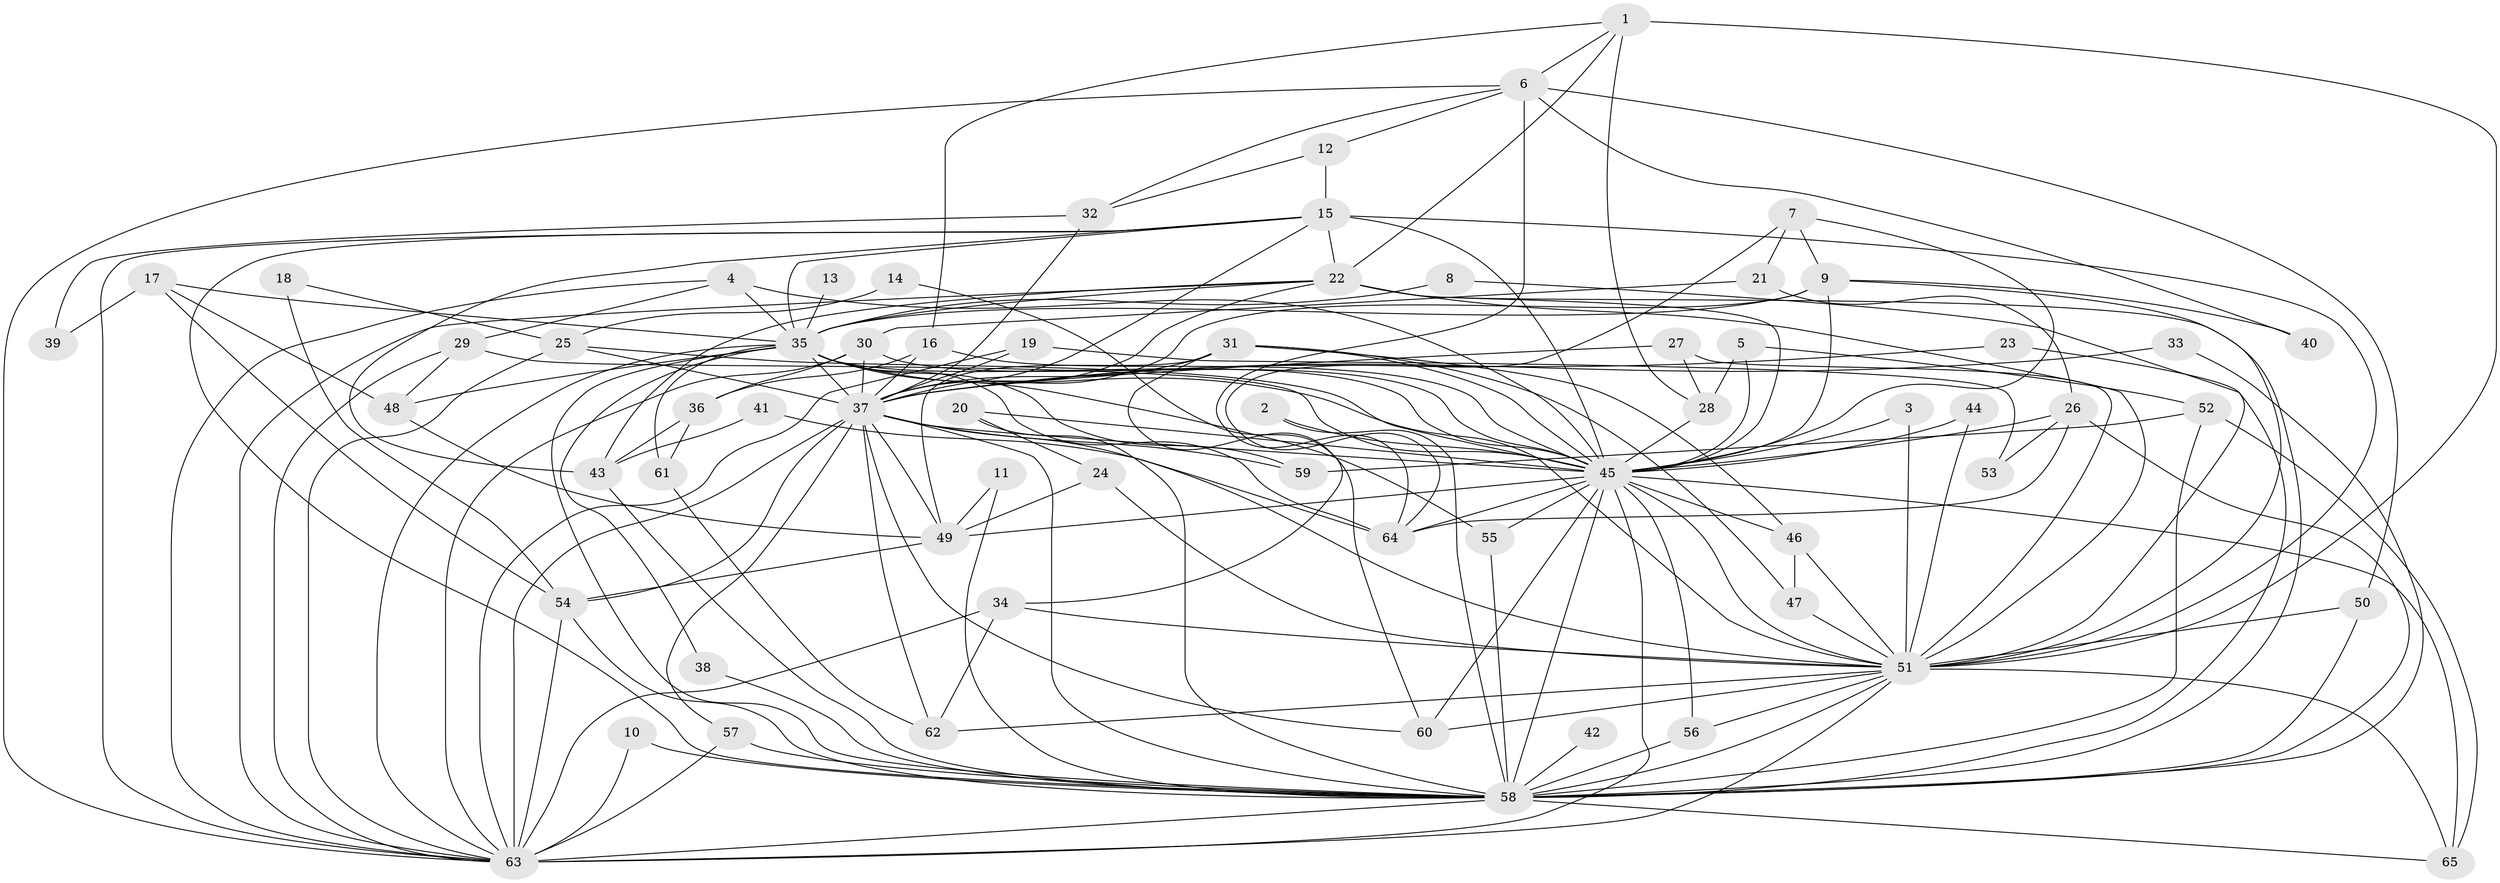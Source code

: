 // original degree distribution, {14: 0.007751937984496124, 27: 0.007751937984496124, 18: 0.007751937984496124, 15: 0.007751937984496124, 29: 0.015503875968992248, 22: 0.015503875968992248, 30: 0.007751937984496124, 23: 0.007751937984496124, 7: 0.007751937984496124, 2: 0.5348837209302325, 5: 0.03875968992248062, 4: 0.10077519379844961, 3: 0.1937984496124031, 6: 0.031007751937984496, 8: 0.015503875968992248}
// Generated by graph-tools (version 1.1) at 2025/01/03/09/25 03:01:31]
// undirected, 65 vertices, 174 edges
graph export_dot {
graph [start="1"]
  node [color=gray90,style=filled];
  1;
  2;
  3;
  4;
  5;
  6;
  7;
  8;
  9;
  10;
  11;
  12;
  13;
  14;
  15;
  16;
  17;
  18;
  19;
  20;
  21;
  22;
  23;
  24;
  25;
  26;
  27;
  28;
  29;
  30;
  31;
  32;
  33;
  34;
  35;
  36;
  37;
  38;
  39;
  40;
  41;
  42;
  43;
  44;
  45;
  46;
  47;
  48;
  49;
  50;
  51;
  52;
  53;
  54;
  55;
  56;
  57;
  58;
  59;
  60;
  61;
  62;
  63;
  64;
  65;
  1 -- 6 [weight=1.0];
  1 -- 16 [weight=1.0];
  1 -- 22 [weight=1.0];
  1 -- 28 [weight=1.0];
  1 -- 51 [weight=1.0];
  2 -- 45 [weight=1.0];
  2 -- 58 [weight=1.0];
  3 -- 45 [weight=1.0];
  3 -- 51 [weight=1.0];
  4 -- 29 [weight=1.0];
  4 -- 35 [weight=1.0];
  4 -- 45 [weight=2.0];
  4 -- 63 [weight=1.0];
  5 -- 28 [weight=1.0];
  5 -- 45 [weight=1.0];
  5 -- 52 [weight=1.0];
  6 -- 12 [weight=1.0];
  6 -- 32 [weight=1.0];
  6 -- 40 [weight=1.0];
  6 -- 50 [weight=1.0];
  6 -- 63 [weight=1.0];
  6 -- 64 [weight=1.0];
  7 -- 9 [weight=1.0];
  7 -- 21 [weight=1.0];
  7 -- 45 [weight=1.0];
  7 -- 64 [weight=1.0];
  8 -- 35 [weight=1.0];
  8 -- 51 [weight=1.0];
  9 -- 35 [weight=1.0];
  9 -- 37 [weight=1.0];
  9 -- 40 [weight=1.0];
  9 -- 45 [weight=2.0];
  9 -- 51 [weight=1.0];
  10 -- 58 [weight=1.0];
  10 -- 63 [weight=1.0];
  11 -- 49 [weight=1.0];
  11 -- 58 [weight=1.0];
  12 -- 15 [weight=1.0];
  12 -- 32 [weight=1.0];
  13 -- 35 [weight=1.0];
  14 -- 25 [weight=1.0];
  14 -- 60 [weight=1.0];
  15 -- 22 [weight=1.0];
  15 -- 35 [weight=2.0];
  15 -- 37 [weight=2.0];
  15 -- 43 [weight=1.0];
  15 -- 45 [weight=3.0];
  15 -- 51 [weight=3.0];
  15 -- 58 [weight=1.0];
  15 -- 63 [weight=1.0];
  16 -- 36 [weight=1.0];
  16 -- 37 [weight=1.0];
  16 -- 45 [weight=1.0];
  17 -- 35 [weight=1.0];
  17 -- 39 [weight=1.0];
  17 -- 48 [weight=1.0];
  17 -- 54 [weight=1.0];
  18 -- 25 [weight=1.0];
  18 -- 54 [weight=1.0];
  19 -- 37 [weight=1.0];
  19 -- 53 [weight=1.0];
  19 -- 63 [weight=1.0];
  20 -- 24 [weight=1.0];
  20 -- 45 [weight=1.0];
  20 -- 58 [weight=1.0];
  21 -- 26 [weight=1.0];
  21 -- 30 [weight=1.0];
  22 -- 35 [weight=1.0];
  22 -- 37 [weight=2.0];
  22 -- 43 [weight=1.0];
  22 -- 45 [weight=2.0];
  22 -- 51 [weight=2.0];
  22 -- 58 [weight=2.0];
  22 -- 63 [weight=2.0];
  23 -- 37 [weight=1.0];
  23 -- 58 [weight=1.0];
  24 -- 49 [weight=1.0];
  24 -- 51 [weight=1.0];
  25 -- 37 [weight=1.0];
  25 -- 45 [weight=1.0];
  25 -- 63 [weight=1.0];
  26 -- 45 [weight=1.0];
  26 -- 53 [weight=1.0];
  26 -- 58 [weight=1.0];
  26 -- 64 [weight=1.0];
  27 -- 28 [weight=1.0];
  27 -- 37 [weight=1.0];
  27 -- 51 [weight=1.0];
  28 -- 45 [weight=1.0];
  29 -- 45 [weight=1.0];
  29 -- 48 [weight=1.0];
  29 -- 63 [weight=1.0];
  30 -- 36 [weight=1.0];
  30 -- 37 [weight=1.0];
  30 -- 45 [weight=2.0];
  30 -- 63 [weight=1.0];
  31 -- 34 [weight=1.0];
  31 -- 37 [weight=2.0];
  31 -- 45 [weight=1.0];
  31 -- 46 [weight=1.0];
  31 -- 47 [weight=1.0];
  31 -- 49 [weight=1.0];
  32 -- 37 [weight=1.0];
  32 -- 39 [weight=1.0];
  33 -- 37 [weight=1.0];
  33 -- 58 [weight=1.0];
  34 -- 51 [weight=1.0];
  34 -- 62 [weight=1.0];
  34 -- 63 [weight=1.0];
  35 -- 37 [weight=2.0];
  35 -- 38 [weight=1.0];
  35 -- 45 [weight=2.0];
  35 -- 48 [weight=1.0];
  35 -- 51 [weight=1.0];
  35 -- 55 [weight=1.0];
  35 -- 58 [weight=1.0];
  35 -- 59 [weight=1.0];
  35 -- 61 [weight=1.0];
  35 -- 63 [weight=1.0];
  35 -- 64 [weight=1.0];
  36 -- 43 [weight=1.0];
  36 -- 61 [weight=1.0];
  37 -- 45 [weight=4.0];
  37 -- 49 [weight=1.0];
  37 -- 51 [weight=2.0];
  37 -- 54 [weight=1.0];
  37 -- 57 [weight=1.0];
  37 -- 58 [weight=3.0];
  37 -- 59 [weight=1.0];
  37 -- 60 [weight=1.0];
  37 -- 62 [weight=1.0];
  37 -- 63 [weight=2.0];
  38 -- 58 [weight=1.0];
  41 -- 43 [weight=1.0];
  41 -- 64 [weight=1.0];
  42 -- 58 [weight=1.0];
  43 -- 58 [weight=1.0];
  44 -- 45 [weight=1.0];
  44 -- 51 [weight=1.0];
  45 -- 46 [weight=1.0];
  45 -- 49 [weight=3.0];
  45 -- 51 [weight=2.0];
  45 -- 55 [weight=1.0];
  45 -- 56 [weight=1.0];
  45 -- 58 [weight=3.0];
  45 -- 60 [weight=1.0];
  45 -- 63 [weight=3.0];
  45 -- 64 [weight=3.0];
  45 -- 65 [weight=3.0];
  46 -- 47 [weight=1.0];
  46 -- 51 [weight=1.0];
  47 -- 51 [weight=1.0];
  48 -- 49 [weight=1.0];
  49 -- 54 [weight=1.0];
  50 -- 51 [weight=1.0];
  50 -- 58 [weight=1.0];
  51 -- 56 [weight=1.0];
  51 -- 58 [weight=1.0];
  51 -- 60 [weight=2.0];
  51 -- 62 [weight=1.0];
  51 -- 63 [weight=2.0];
  51 -- 65 [weight=1.0];
  52 -- 58 [weight=1.0];
  52 -- 59 [weight=1.0];
  52 -- 65 [weight=1.0];
  54 -- 58 [weight=1.0];
  54 -- 63 [weight=1.0];
  55 -- 58 [weight=1.0];
  56 -- 58 [weight=1.0];
  57 -- 58 [weight=1.0];
  57 -- 63 [weight=1.0];
  58 -- 63 [weight=1.0];
  58 -- 65 [weight=1.0];
  61 -- 62 [weight=1.0];
}
